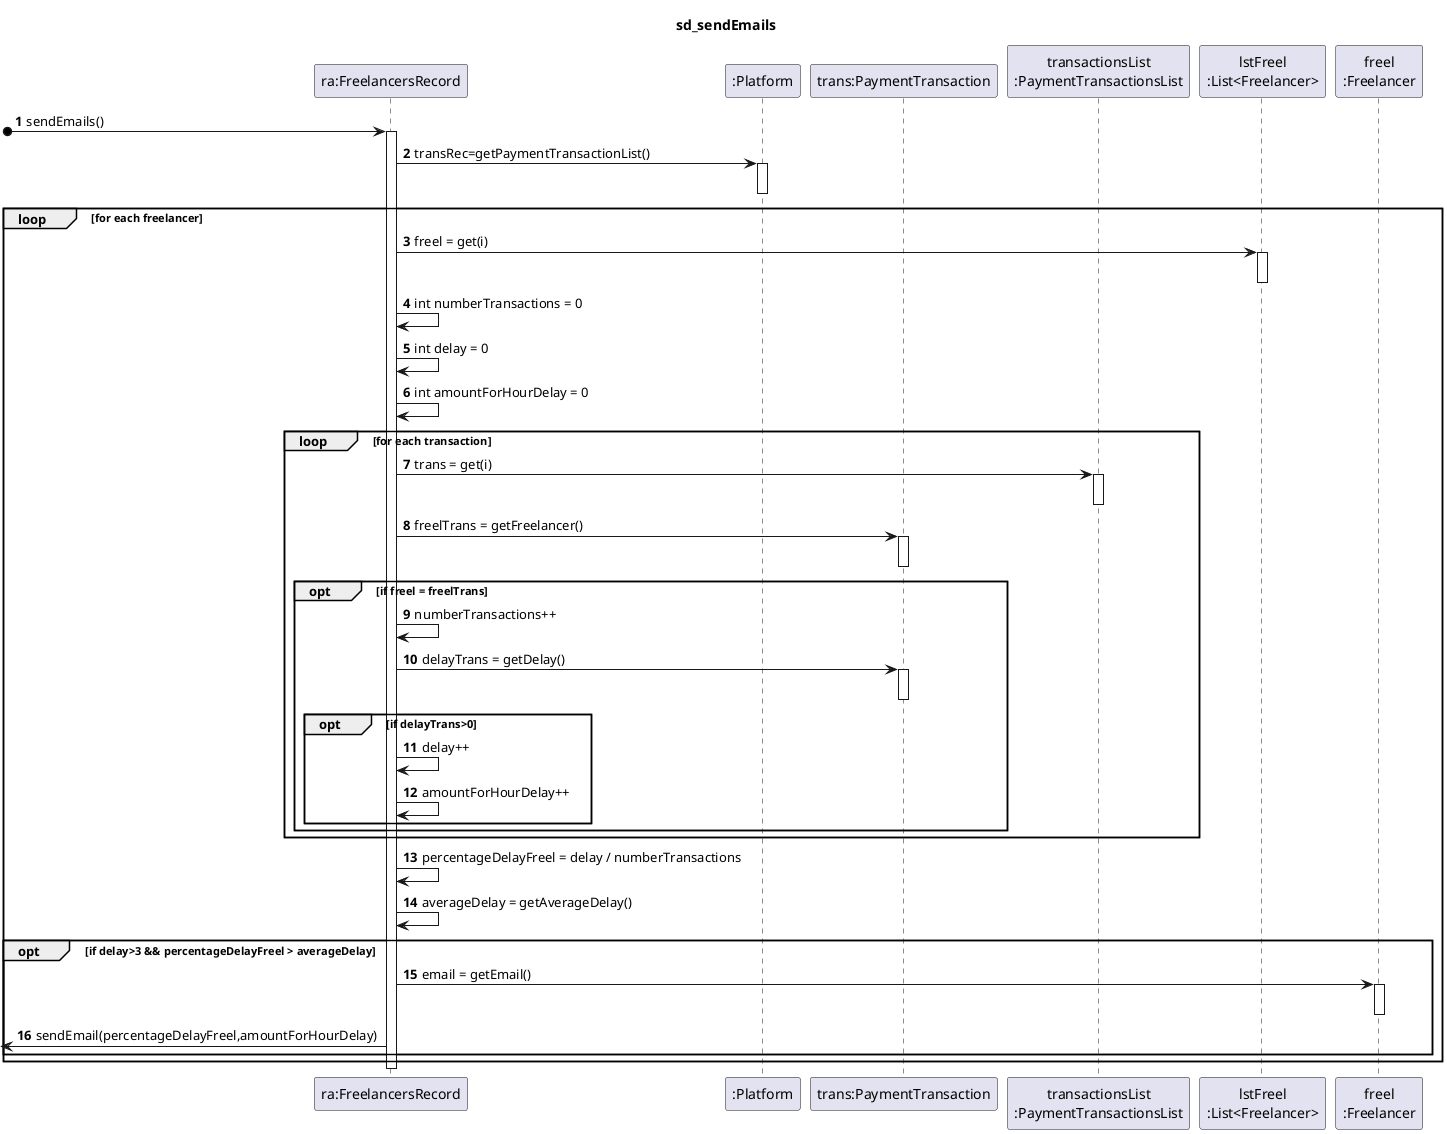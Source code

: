 @startuml
autonumber

title sd_sendEmails
participant "ra:FreelancersRecord" as RA
participant ":Platform" as PLAT
participant "trans:PaymentTransaction" as PT
participant "transactionsList\n:PaymentTransactionsList" as LPT
participant "lstFreel\n:List<Freelancer>" as LF
participant "freel\n:Freelancer" as FREEL

[o-> RA : sendEmails()
activate RA
  
RA -> PLAT : transRec=getPaymentTransactionList()
activate PLAT
deactivate PLAT
  
LOOP for each freelancer
  
RA -> LF : freel = get(i)
activate LF
deactivate LF
  
RA -> RA : int numberTransactions = 0
RA -> RA : int delay = 0
RA -> RA : int amountForHourDelay = 0
  
LOOP for each transaction
  
RA -> LPT : trans = get(i)
activate LPT
deactivate LPT
  
RA -> PT : freelTrans = getFreelancer()
activate PT
deactivate PT
  
OPT if freel = freelTrans
  
RA -> RA : numberTransactions++
  
RA -> PT : delayTrans = getDelay()
activate PT
deactivate PT
  
OPT if delayTrans>0
  
RA -> RA : delay++
RA -> RA : amountForHourDelay++
  
end OPT
end OPT  
end LOOP
  
RA -> RA : percentageDelayFreel = delay / numberTransactions
RA -> RA : averageDelay = getAverageDelay()
  
OPT if delay>3 && percentageDelayFreel > averageDelay
  
RA -> FREEL : email = getEmail()
activate FREEL
deactivate FREEL
  
[<- RA : sendEmail(percentageDelayFreel,amountForHourDelay)
  
end OPT  
end LOOP
deactivate RA
  
  
@enduml